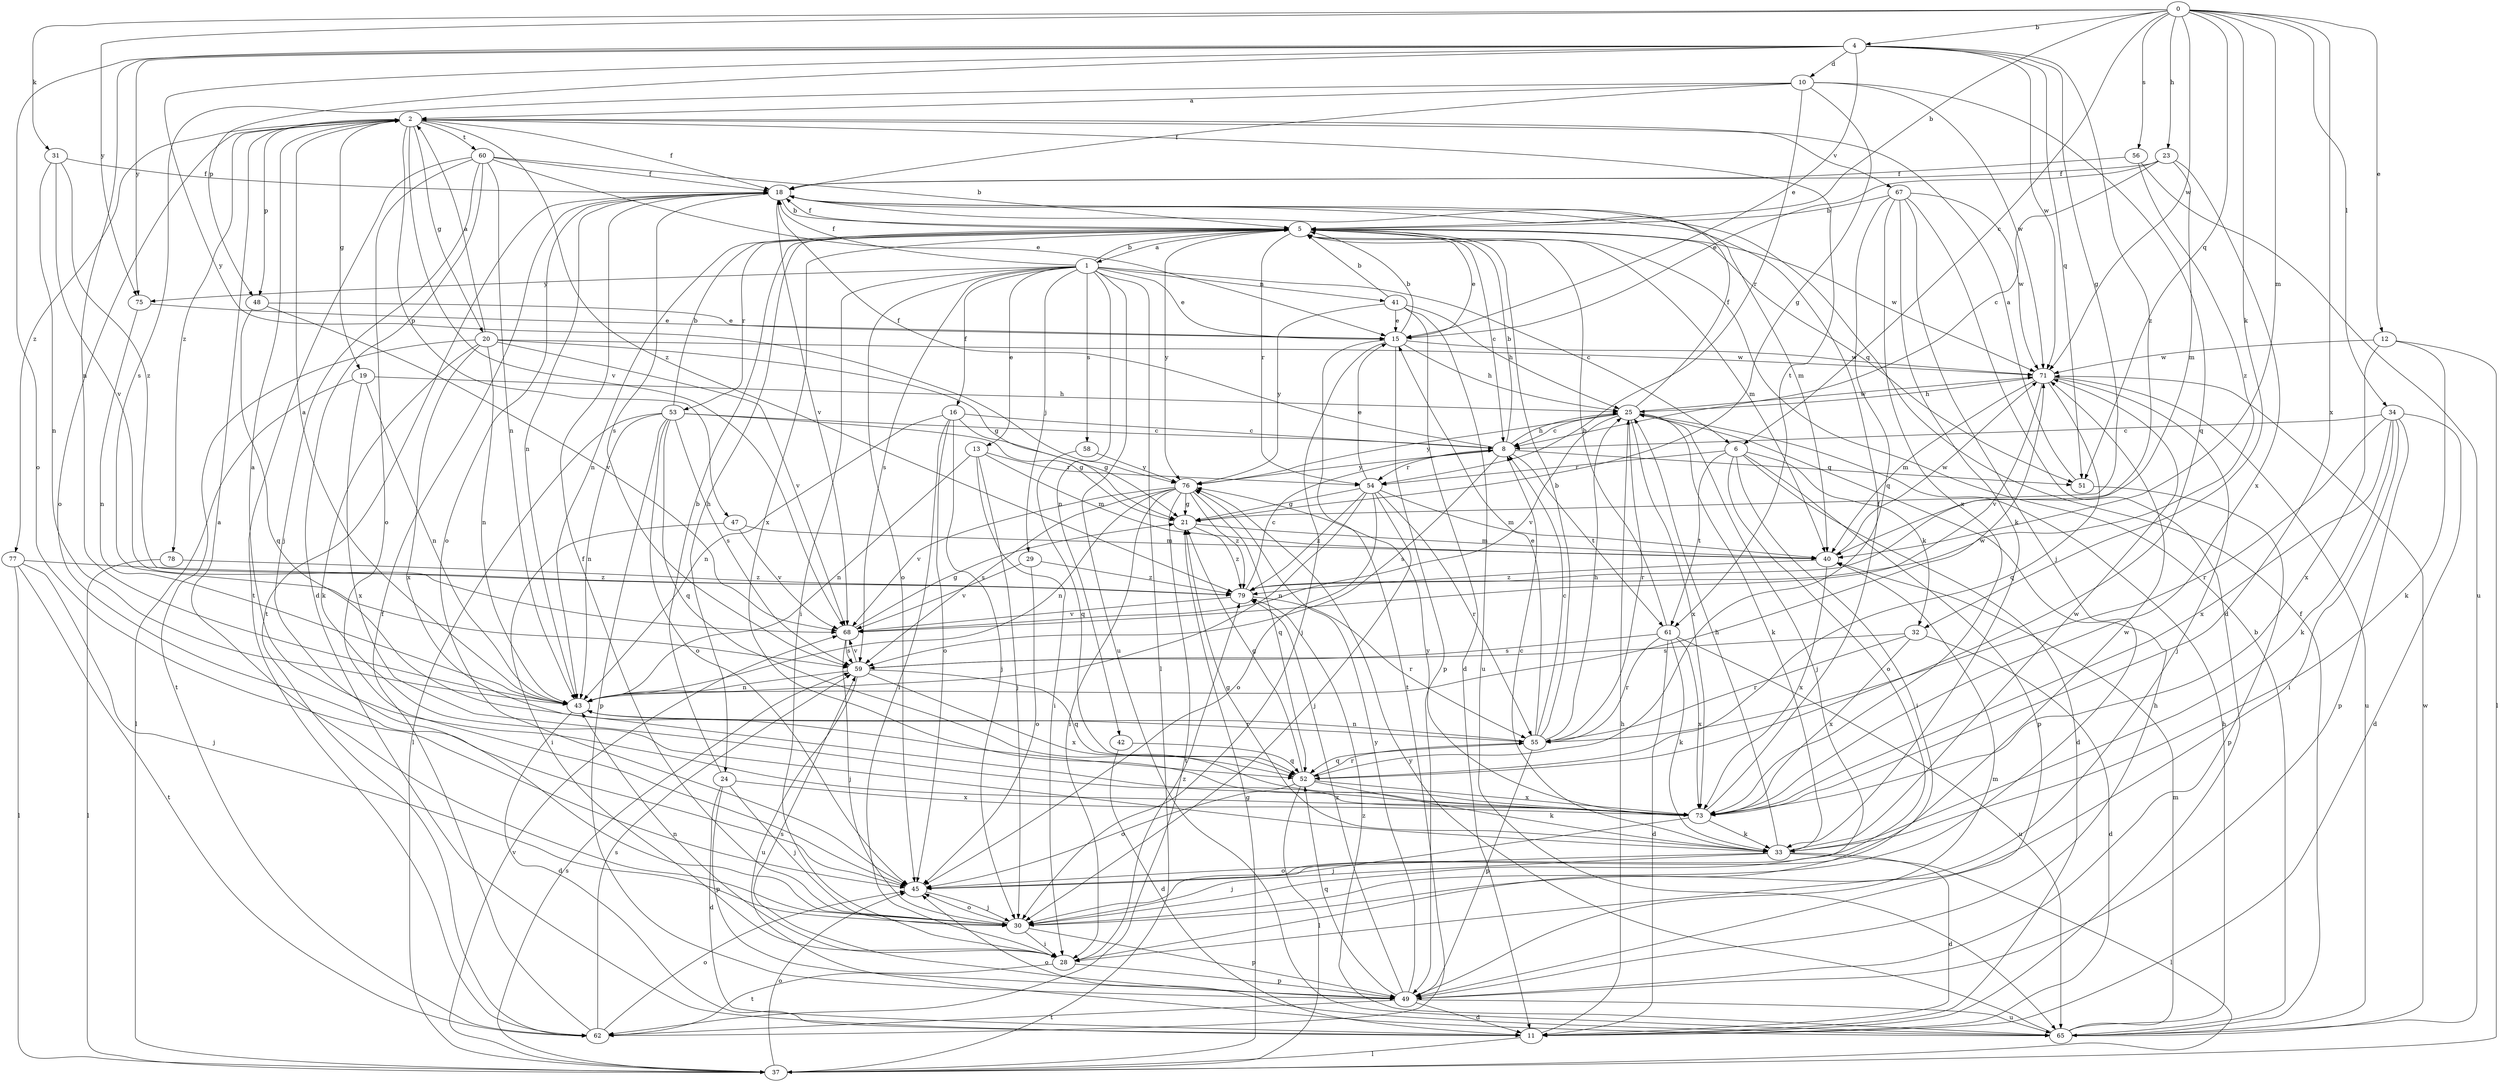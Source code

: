 strict digraph  {
0;
1;
2;
4;
5;
6;
8;
10;
11;
12;
13;
15;
16;
18;
19;
20;
21;
23;
24;
25;
28;
29;
30;
31;
32;
33;
34;
37;
40;
41;
42;
43;
45;
47;
48;
49;
51;
52;
53;
54;
55;
56;
58;
59;
60;
61;
62;
65;
67;
68;
71;
73;
75;
76;
77;
78;
79;
0 -> 4  [label=b];
0 -> 5  [label=b];
0 -> 6  [label=c];
0 -> 12  [label=e];
0 -> 23  [label=h];
0 -> 31  [label=k];
0 -> 32  [label=k];
0 -> 34  [label=l];
0 -> 40  [label=m];
0 -> 51  [label=q];
0 -> 56  [label=s];
0 -> 71  [label=w];
0 -> 73  [label=x];
0 -> 75  [label=y];
1 -> 5  [label=b];
1 -> 6  [label=c];
1 -> 13  [label=e];
1 -> 15  [label=e];
1 -> 16  [label=f];
1 -> 18  [label=f];
1 -> 28  [label=i];
1 -> 29  [label=j];
1 -> 37  [label=l];
1 -> 41  [label=n];
1 -> 42  [label=n];
1 -> 45  [label=o];
1 -> 58  [label=s];
1 -> 59  [label=s];
1 -> 65  [label=u];
1 -> 75  [label=y];
2 -> 18  [label=f];
2 -> 19  [label=g];
2 -> 20  [label=g];
2 -> 45  [label=o];
2 -> 47  [label=p];
2 -> 48  [label=p];
2 -> 60  [label=t];
2 -> 61  [label=t];
2 -> 67  [label=v];
2 -> 68  [label=v];
2 -> 77  [label=z];
2 -> 78  [label=z];
2 -> 79  [label=z];
4 -> 10  [label=d];
4 -> 15  [label=e];
4 -> 21  [label=g];
4 -> 43  [label=n];
4 -> 45  [label=o];
4 -> 48  [label=p];
4 -> 51  [label=q];
4 -> 71  [label=w];
4 -> 75  [label=y];
4 -> 76  [label=y];
4 -> 79  [label=z];
5 -> 1  [label=a];
5 -> 8  [label=c];
5 -> 15  [label=e];
5 -> 18  [label=f];
5 -> 24  [label=h];
5 -> 40  [label=m];
5 -> 43  [label=n];
5 -> 51  [label=q];
5 -> 53  [label=r];
5 -> 54  [label=r];
5 -> 71  [label=w];
5 -> 73  [label=x];
5 -> 76  [label=y];
6 -> 11  [label=d];
6 -> 28  [label=i];
6 -> 32  [label=k];
6 -> 45  [label=o];
6 -> 49  [label=p];
6 -> 54  [label=r];
6 -> 61  [label=t];
8 -> 5  [label=b];
8 -> 18  [label=f];
8 -> 25  [label=h];
8 -> 51  [label=q];
8 -> 54  [label=r];
8 -> 59  [label=s];
8 -> 61  [label=t];
8 -> 76  [label=y];
10 -> 2  [label=a];
10 -> 18  [label=f];
10 -> 21  [label=g];
10 -> 52  [label=q];
10 -> 54  [label=r];
10 -> 59  [label=s];
10 -> 71  [label=w];
11 -> 25  [label=h];
11 -> 37  [label=l];
12 -> 33  [label=k];
12 -> 37  [label=l];
12 -> 71  [label=w];
12 -> 73  [label=x];
13 -> 28  [label=i];
13 -> 30  [label=j];
13 -> 40  [label=m];
13 -> 43  [label=n];
13 -> 54  [label=r];
15 -> 5  [label=b];
15 -> 25  [label=h];
15 -> 30  [label=j];
15 -> 49  [label=p];
15 -> 62  [label=t];
15 -> 71  [label=w];
16 -> 8  [label=c];
16 -> 21  [label=g];
16 -> 28  [label=i];
16 -> 30  [label=j];
16 -> 43  [label=n];
16 -> 45  [label=o];
18 -> 5  [label=b];
18 -> 40  [label=m];
18 -> 43  [label=n];
18 -> 45  [label=o];
18 -> 59  [label=s];
18 -> 62  [label=t];
18 -> 68  [label=v];
19 -> 25  [label=h];
19 -> 37  [label=l];
19 -> 43  [label=n];
19 -> 73  [label=x];
20 -> 2  [label=a];
20 -> 21  [label=g];
20 -> 33  [label=k];
20 -> 43  [label=n];
20 -> 62  [label=t];
20 -> 68  [label=v];
20 -> 71  [label=w];
20 -> 73  [label=x];
21 -> 40  [label=m];
21 -> 79  [label=z];
23 -> 8  [label=c];
23 -> 15  [label=e];
23 -> 18  [label=f];
23 -> 40  [label=m];
23 -> 73  [label=x];
24 -> 5  [label=b];
24 -> 11  [label=d];
24 -> 30  [label=j];
24 -> 49  [label=p];
24 -> 73  [label=x];
25 -> 8  [label=c];
25 -> 18  [label=f];
25 -> 30  [label=j];
25 -> 33  [label=k];
25 -> 55  [label=r];
25 -> 68  [label=v];
25 -> 71  [label=w];
25 -> 73  [label=x];
25 -> 76  [label=y];
28 -> 43  [label=n];
28 -> 49  [label=p];
28 -> 62  [label=t];
28 -> 79  [label=z];
29 -> 45  [label=o];
29 -> 68  [label=v];
29 -> 79  [label=z];
30 -> 2  [label=a];
30 -> 18  [label=f];
30 -> 28  [label=i];
30 -> 45  [label=o];
30 -> 49  [label=p];
31 -> 18  [label=f];
31 -> 43  [label=n];
31 -> 68  [label=v];
31 -> 79  [label=z];
32 -> 11  [label=d];
32 -> 55  [label=r];
32 -> 59  [label=s];
32 -> 73  [label=x];
33 -> 8  [label=c];
33 -> 11  [label=d];
33 -> 21  [label=g];
33 -> 25  [label=h];
33 -> 30  [label=j];
33 -> 37  [label=l];
33 -> 45  [label=o];
33 -> 71  [label=w];
34 -> 8  [label=c];
34 -> 11  [label=d];
34 -> 28  [label=i];
34 -> 33  [label=k];
34 -> 49  [label=p];
34 -> 55  [label=r];
34 -> 73  [label=x];
37 -> 21  [label=g];
37 -> 45  [label=o];
37 -> 59  [label=s];
37 -> 68  [label=v];
40 -> 71  [label=w];
40 -> 73  [label=x];
40 -> 79  [label=z];
41 -> 5  [label=b];
41 -> 11  [label=d];
41 -> 15  [label=e];
41 -> 25  [label=h];
41 -> 65  [label=u];
41 -> 76  [label=y];
42 -> 11  [label=d];
42 -> 52  [label=q];
43 -> 2  [label=a];
43 -> 11  [label=d];
43 -> 55  [label=r];
43 -> 71  [label=w];
45 -> 30  [label=j];
45 -> 71  [label=w];
47 -> 28  [label=i];
47 -> 40  [label=m];
47 -> 68  [label=v];
48 -> 15  [label=e];
48 -> 52  [label=q];
48 -> 68  [label=v];
49 -> 11  [label=d];
49 -> 25  [label=h];
49 -> 40  [label=m];
49 -> 52  [label=q];
49 -> 59  [label=s];
49 -> 62  [label=t];
49 -> 65  [label=u];
49 -> 76  [label=y];
49 -> 79  [label=z];
51 -> 2  [label=a];
51 -> 49  [label=p];
52 -> 21  [label=g];
52 -> 33  [label=k];
52 -> 37  [label=l];
52 -> 45  [label=o];
52 -> 55  [label=r];
52 -> 73  [label=x];
53 -> 5  [label=b];
53 -> 8  [label=c];
53 -> 21  [label=g];
53 -> 37  [label=l];
53 -> 43  [label=n];
53 -> 45  [label=o];
53 -> 49  [label=p];
53 -> 52  [label=q];
53 -> 59  [label=s];
54 -> 15  [label=e];
54 -> 21  [label=g];
54 -> 30  [label=j];
54 -> 40  [label=m];
54 -> 43  [label=n];
54 -> 45  [label=o];
54 -> 55  [label=r];
54 -> 79  [label=z];
55 -> 5  [label=b];
55 -> 8  [label=c];
55 -> 15  [label=e];
55 -> 25  [label=h];
55 -> 43  [label=n];
55 -> 49  [label=p];
55 -> 52  [label=q];
56 -> 18  [label=f];
56 -> 65  [label=u];
56 -> 79  [label=z];
58 -> 52  [label=q];
58 -> 76  [label=y];
59 -> 43  [label=n];
59 -> 52  [label=q];
59 -> 65  [label=u];
59 -> 68  [label=v];
59 -> 73  [label=x];
60 -> 5  [label=b];
60 -> 11  [label=d];
60 -> 15  [label=e];
60 -> 18  [label=f];
60 -> 30  [label=j];
60 -> 43  [label=n];
60 -> 45  [label=o];
60 -> 62  [label=t];
61 -> 5  [label=b];
61 -> 11  [label=d];
61 -> 33  [label=k];
61 -> 55  [label=r];
61 -> 59  [label=s];
61 -> 65  [label=u];
61 -> 73  [label=x];
62 -> 18  [label=f];
62 -> 45  [label=o];
62 -> 59  [label=s];
65 -> 5  [label=b];
65 -> 18  [label=f];
65 -> 25  [label=h];
65 -> 40  [label=m];
65 -> 45  [label=o];
65 -> 71  [label=w];
65 -> 76  [label=y];
65 -> 79  [label=z];
67 -> 5  [label=b];
67 -> 11  [label=d];
67 -> 30  [label=j];
67 -> 33  [label=k];
67 -> 52  [label=q];
67 -> 71  [label=w];
67 -> 73  [label=x];
68 -> 21  [label=g];
68 -> 30  [label=j];
68 -> 59  [label=s];
71 -> 25  [label=h];
71 -> 30  [label=j];
71 -> 40  [label=m];
71 -> 52  [label=q];
71 -> 65  [label=u];
71 -> 68  [label=v];
73 -> 2  [label=a];
73 -> 18  [label=f];
73 -> 30  [label=j];
73 -> 33  [label=k];
73 -> 76  [label=y];
75 -> 15  [label=e];
75 -> 43  [label=n];
76 -> 21  [label=g];
76 -> 28  [label=i];
76 -> 43  [label=n];
76 -> 52  [label=q];
76 -> 59  [label=s];
76 -> 62  [label=t];
76 -> 68  [label=v];
76 -> 79  [label=z];
77 -> 30  [label=j];
77 -> 37  [label=l];
77 -> 62  [label=t];
77 -> 79  [label=z];
78 -> 37  [label=l];
78 -> 79  [label=z];
79 -> 8  [label=c];
79 -> 55  [label=r];
79 -> 68  [label=v];
}
